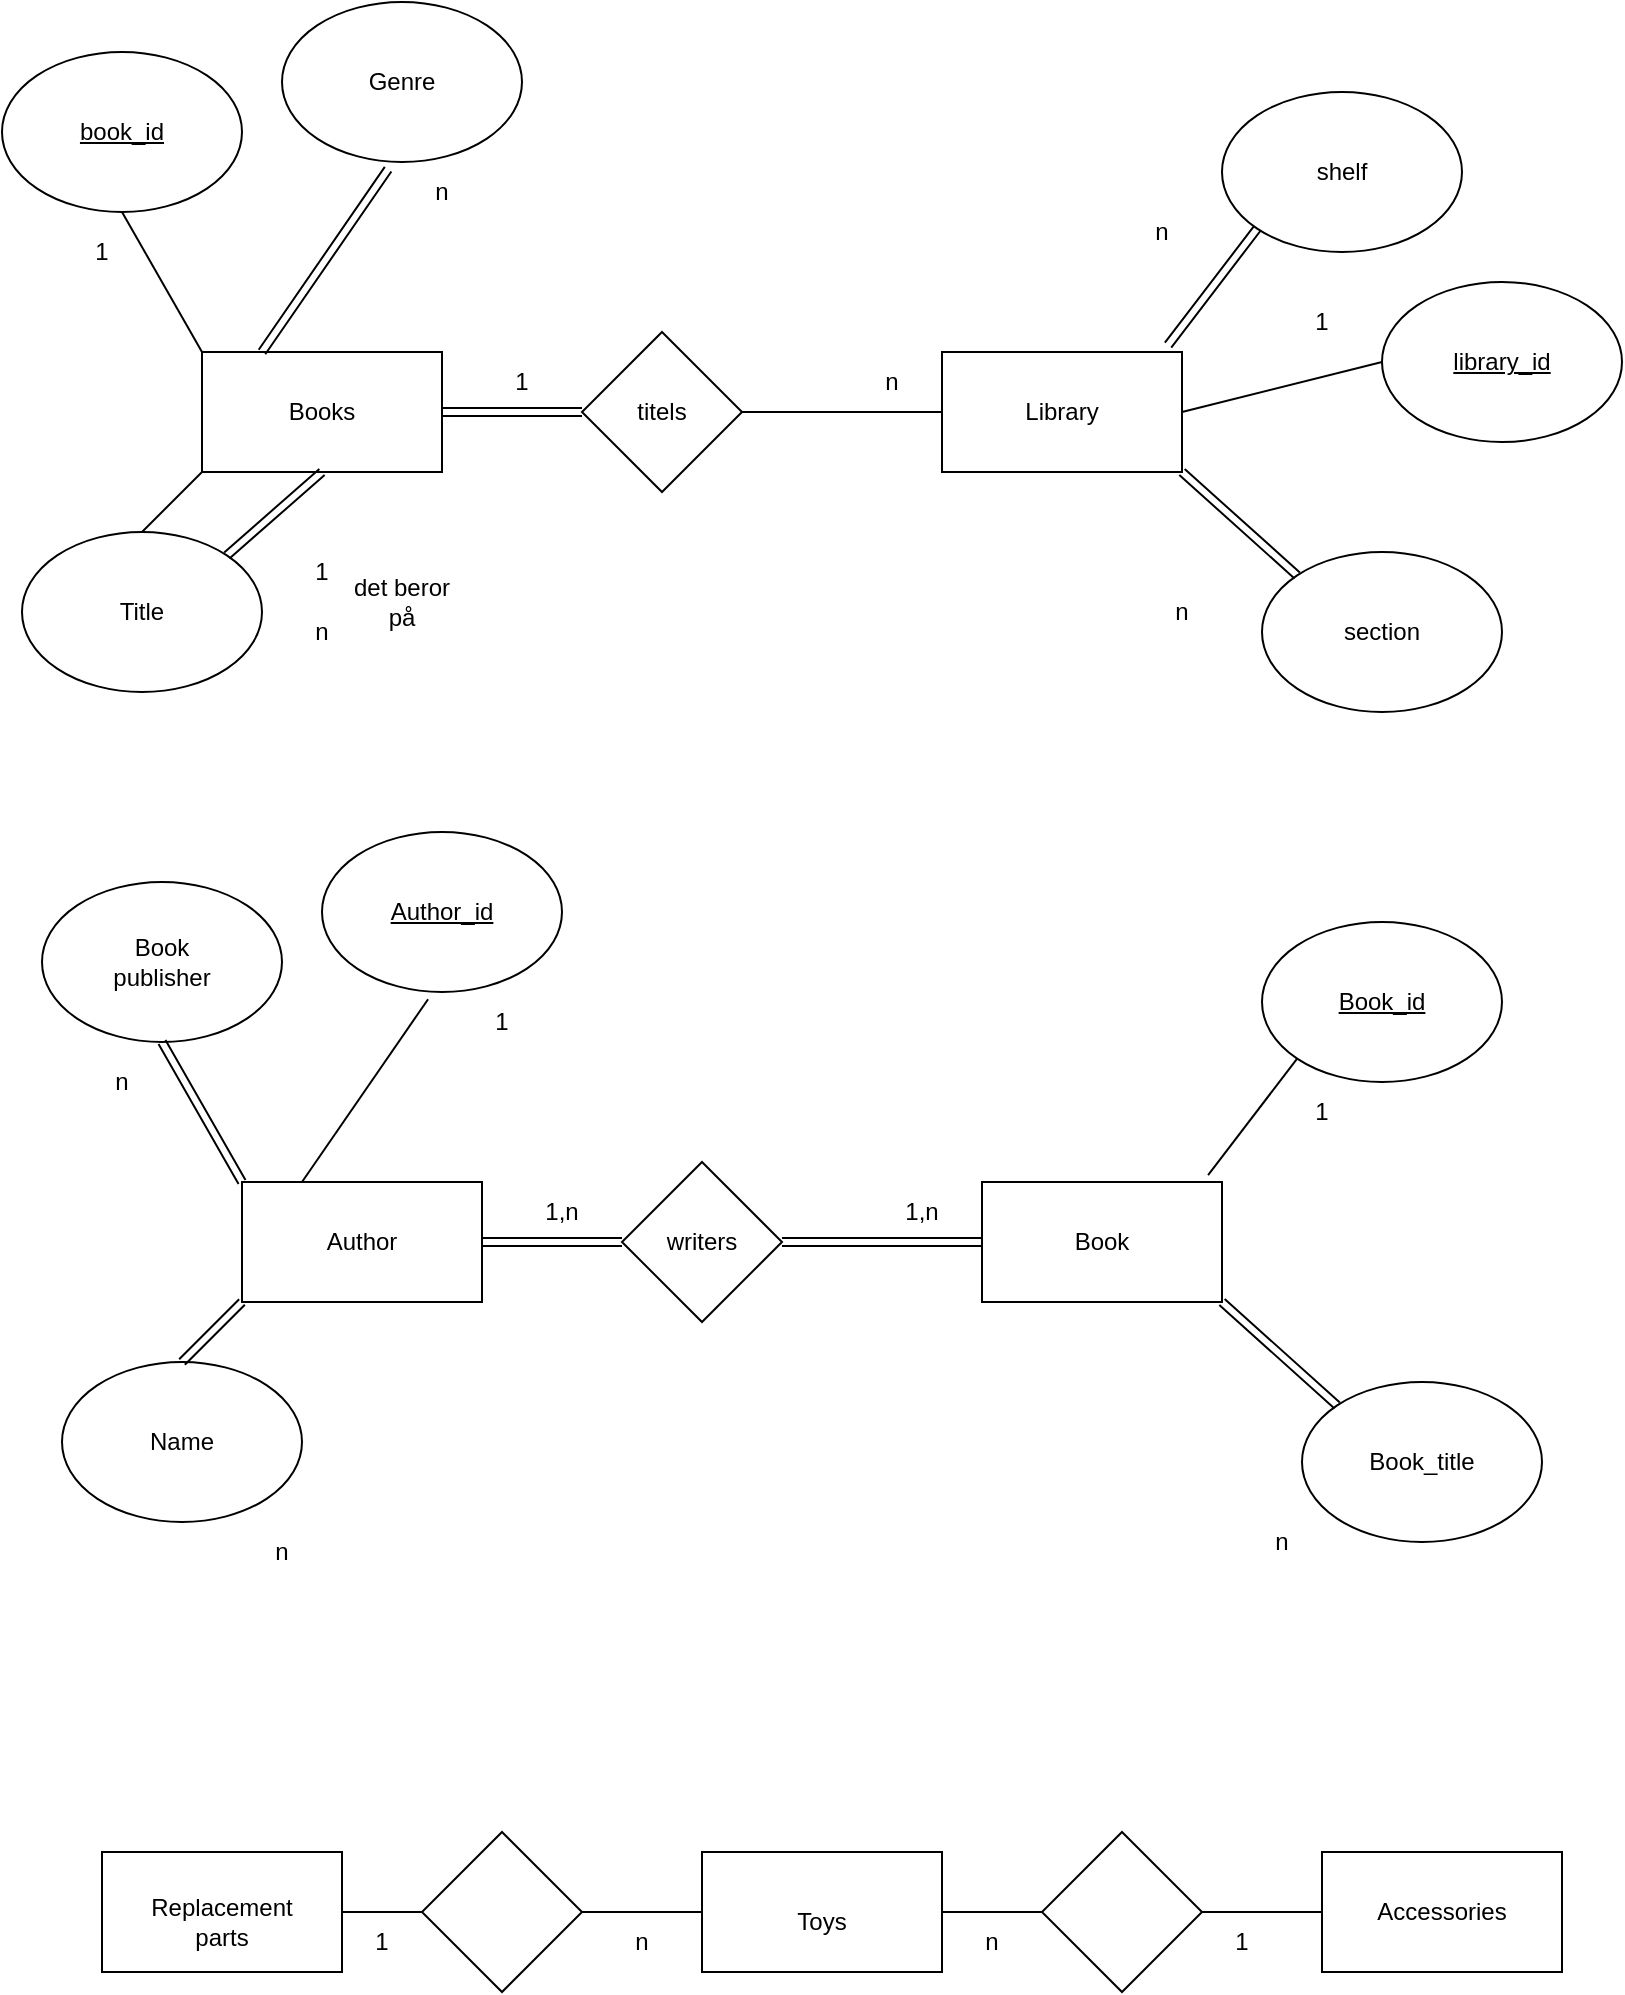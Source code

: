 <mxfile version="20.0.1" type="github">
  <diagram id="R2lEEEUBdFMjLlhIrx00" name="Library">
    <mxGraphModel dx="1422" dy="786" grid="1" gridSize="10" guides="1" tooltips="1" connect="1" arrows="1" fold="1" page="1" pageScale="1" pageWidth="850" pageHeight="1100" background="none" math="0" shadow="0" extFonts="Permanent Marker^https://fonts.googleapis.com/css?family=Permanent+Marker">
      <root>
        <mxCell id="0" />
        <mxCell id="1" parent="0" />
        <mxCell id="OLH-k9BKUcMs2YQBaSAl-3" value="" style="rhombus;whiteSpace=wrap;html=1;" parent="1" vertex="1">
          <mxGeometry x="300" y="210" width="80" height="80" as="geometry" />
        </mxCell>
        <mxCell id="OLH-k9BKUcMs2YQBaSAl-4" value="" style="ellipse;whiteSpace=wrap;html=1;" parent="1" vertex="1">
          <mxGeometry x="10" y="70" width="120" height="80" as="geometry" />
        </mxCell>
        <mxCell id="OLH-k9BKUcMs2YQBaSAl-5" value="" style="endArrow=none;html=1;rounded=0;exitX=0;exitY=0.5;exitDx=0;exitDy=0;entryX=1;entryY=0.5;entryDx=0;entryDy=0;shape=link;" parent="1" source="OLH-k9BKUcMs2YQBaSAl-3" target="OLH-k9BKUcMs2YQBaSAl-7" edge="1">
          <mxGeometry width="50" height="50" relative="1" as="geometry">
            <mxPoint x="260" y="340" as="sourcePoint" />
            <mxPoint x="240" y="250" as="targetPoint" />
          </mxGeometry>
        </mxCell>
        <mxCell id="OLH-k9BKUcMs2YQBaSAl-6" value="" style="endArrow=none;html=1;rounded=0;entryX=1;entryY=0.5;entryDx=0;entryDy=0;exitX=0;exitY=0.5;exitDx=0;exitDy=0;" parent="1" source="OLH-k9BKUcMs2YQBaSAl-8" target="OLH-k9BKUcMs2YQBaSAl-3" edge="1">
          <mxGeometry width="50" height="50" relative="1" as="geometry">
            <mxPoint x="520" y="240" as="sourcePoint" />
            <mxPoint x="370" y="290" as="targetPoint" />
          </mxGeometry>
        </mxCell>
        <mxCell id="OLH-k9BKUcMs2YQBaSAl-7" value="" style="rounded=0;whiteSpace=wrap;html=1;" parent="1" vertex="1">
          <mxGeometry x="110" y="220" width="120" height="60" as="geometry" />
        </mxCell>
        <mxCell id="OLH-k9BKUcMs2YQBaSAl-9" value="" style="ellipse;whiteSpace=wrap;html=1;" parent="1" vertex="1">
          <mxGeometry x="620" y="90" width="120" height="80" as="geometry" />
        </mxCell>
        <mxCell id="OLH-k9BKUcMs2YQBaSAl-11" value="" style="endArrow=none;html=1;rounded=0;exitX=0;exitY=0;exitDx=0;exitDy=0;entryX=0.5;entryY=1;entryDx=0;entryDy=0;" parent="1" source="OLH-k9BKUcMs2YQBaSAl-7" target="OLH-k9BKUcMs2YQBaSAl-4" edge="1">
          <mxGeometry width="50" height="50" relative="1" as="geometry">
            <mxPoint x="70" y="150" as="sourcePoint" />
            <mxPoint x="70" y="160" as="targetPoint" />
          </mxGeometry>
        </mxCell>
        <mxCell id="OLH-k9BKUcMs2YQBaSAl-12" value="" style="ellipse;whiteSpace=wrap;html=1;" parent="1" vertex="1">
          <mxGeometry x="20" y="310" width="120" height="80" as="geometry" />
        </mxCell>
        <mxCell id="OLH-k9BKUcMs2YQBaSAl-15" value="" style="endArrow=none;html=1;rounded=0;entryX=0;entryY=1;entryDx=0;entryDy=0;exitX=0.5;exitY=0;exitDx=0;exitDy=0;" parent="1" source="OLH-k9BKUcMs2YQBaSAl-12" target="OLH-k9BKUcMs2YQBaSAl-7" edge="1">
          <mxGeometry width="50" height="50" relative="1" as="geometry">
            <mxPoint x="270" y="420" as="sourcePoint" />
            <mxPoint x="320" y="370" as="targetPoint" />
          </mxGeometry>
        </mxCell>
        <mxCell id="OLH-k9BKUcMs2YQBaSAl-8" value="" style="rounded=0;whiteSpace=wrap;html=1;" parent="1" vertex="1">
          <mxGeometry x="480" y="220" width="120" height="60" as="geometry" />
        </mxCell>
        <mxCell id="OLH-k9BKUcMs2YQBaSAl-17" value="" style="endArrow=none;html=1;rounded=0;exitX=0.942;exitY=-0.057;exitDx=0;exitDy=0;exitPerimeter=0;entryX=0;entryY=1;entryDx=0;entryDy=0;shape=link;" parent="1" source="OLH-k9BKUcMs2YQBaSAl-8" target="OLH-k9BKUcMs2YQBaSAl-9" edge="1">
          <mxGeometry width="50" height="50" relative="1" as="geometry">
            <mxPoint x="510" y="160" as="sourcePoint" />
            <mxPoint x="560" y="110" as="targetPoint" />
          </mxGeometry>
        </mxCell>
        <mxCell id="OLH-k9BKUcMs2YQBaSAl-18" value="" style="ellipse;whiteSpace=wrap;html=1;" parent="1" vertex="1">
          <mxGeometry x="640" y="320" width="120" height="80" as="geometry" />
        </mxCell>
        <mxCell id="OLH-k9BKUcMs2YQBaSAl-19" value="" style="endArrow=none;html=1;rounded=0;entryX=1;entryY=1;entryDx=0;entryDy=0;exitX=0;exitY=0;exitDx=0;exitDy=0;shape=link;" parent="1" source="OLH-k9BKUcMs2YQBaSAl-18" target="OLH-k9BKUcMs2YQBaSAl-8" edge="1">
          <mxGeometry width="50" height="50" relative="1" as="geometry">
            <mxPoint x="530" y="380" as="sourcePoint" />
            <mxPoint x="580" y="330" as="targetPoint" />
          </mxGeometry>
        </mxCell>
        <mxCell id="OLH-k9BKUcMs2YQBaSAl-20" value="Library" style="text;html=1;strokeColor=none;fillColor=none;align=center;verticalAlign=middle;whiteSpace=wrap;rounded=0;" parent="1" vertex="1">
          <mxGeometry x="510" y="235" width="60" height="30" as="geometry" />
        </mxCell>
        <mxCell id="OLH-k9BKUcMs2YQBaSAl-21" value="&lt;u&gt;book_id&lt;/u&gt;" style="text;html=1;strokeColor=none;fillColor=none;align=center;verticalAlign=middle;whiteSpace=wrap;rounded=0;" parent="1" vertex="1">
          <mxGeometry x="40" y="95" width="60" height="30" as="geometry" />
        </mxCell>
        <mxCell id="OLH-k9BKUcMs2YQBaSAl-22" value="shelf" style="text;html=1;strokeColor=none;fillColor=none;align=center;verticalAlign=middle;whiteSpace=wrap;rounded=0;" parent="1" vertex="1">
          <mxGeometry x="650" y="115" width="60" height="30" as="geometry" />
        </mxCell>
        <mxCell id="OLH-k9BKUcMs2YQBaSAl-23" value="Title" style="text;html=1;strokeColor=none;fillColor=none;align=center;verticalAlign=middle;whiteSpace=wrap;rounded=0;" parent="1" vertex="1">
          <mxGeometry x="50" y="335" width="60" height="30" as="geometry" />
        </mxCell>
        <mxCell id="OLH-k9BKUcMs2YQBaSAl-24" value="Books" style="text;html=1;strokeColor=none;fillColor=none;align=center;verticalAlign=middle;whiteSpace=wrap;rounded=0;" parent="1" vertex="1">
          <mxGeometry x="140" y="235" width="60" height="30" as="geometry" />
        </mxCell>
        <mxCell id="OLH-k9BKUcMs2YQBaSAl-25" value="titels" style="text;html=1;strokeColor=none;fillColor=none;align=center;verticalAlign=middle;whiteSpace=wrap;rounded=0;" parent="1" vertex="1">
          <mxGeometry x="310" y="235" width="60" height="30" as="geometry" />
        </mxCell>
        <mxCell id="OLH-k9BKUcMs2YQBaSAl-26" value="section" style="text;html=1;strokeColor=none;fillColor=none;align=center;verticalAlign=middle;whiteSpace=wrap;rounded=0;" parent="1" vertex="1">
          <mxGeometry x="670" y="345" width="60" height="30" as="geometry" />
        </mxCell>
        <mxCell id="OLH-k9BKUcMs2YQBaSAl-27" value="" style="ellipse;whiteSpace=wrap;html=1;" parent="1" vertex="1">
          <mxGeometry x="150" y="45" width="120" height="80" as="geometry" />
        </mxCell>
        <mxCell id="OLH-k9BKUcMs2YQBaSAl-28" value="Genre" style="text;html=1;strokeColor=none;fillColor=none;align=center;verticalAlign=middle;whiteSpace=wrap;rounded=0;" parent="1" vertex="1">
          <mxGeometry x="180" y="70" width="60" height="30" as="geometry" />
        </mxCell>
        <mxCell id="OLH-k9BKUcMs2YQBaSAl-31" value="" style="endArrow=none;html=1;rounded=0;entryX=0.442;entryY=1.045;entryDx=0;entryDy=0;entryPerimeter=0;exitX=0.25;exitY=0;exitDx=0;exitDy=0;shape=link;" parent="1" source="OLH-k9BKUcMs2YQBaSAl-7" target="OLH-k9BKUcMs2YQBaSAl-27" edge="1">
          <mxGeometry width="50" height="50" relative="1" as="geometry">
            <mxPoint x="190" y="190" as="sourcePoint" />
            <mxPoint x="240" y="140" as="targetPoint" />
          </mxGeometry>
        </mxCell>
        <mxCell id="OLH-k9BKUcMs2YQBaSAl-32" value="" style="rhombus;whiteSpace=wrap;html=1;" parent="1" vertex="1">
          <mxGeometry x="320" y="625" width="80" height="80" as="geometry" />
        </mxCell>
        <mxCell id="OLH-k9BKUcMs2YQBaSAl-33" value="" style="ellipse;whiteSpace=wrap;html=1;" parent="1" vertex="1">
          <mxGeometry x="30" y="485" width="120" height="80" as="geometry" />
        </mxCell>
        <mxCell id="OLH-k9BKUcMs2YQBaSAl-34" value="" style="endArrow=none;html=1;rounded=0;exitX=0;exitY=0.5;exitDx=0;exitDy=0;entryX=1;entryY=0.5;entryDx=0;entryDy=0;shape=link;" parent="1" source="OLH-k9BKUcMs2YQBaSAl-32" target="OLH-k9BKUcMs2YQBaSAl-36" edge="1">
          <mxGeometry width="50" height="50" relative="1" as="geometry">
            <mxPoint x="280" y="755" as="sourcePoint" />
            <mxPoint x="260" y="665" as="targetPoint" />
          </mxGeometry>
        </mxCell>
        <mxCell id="OLH-k9BKUcMs2YQBaSAl-35" value="" style="endArrow=none;html=1;rounded=0;entryX=1;entryY=0.5;entryDx=0;entryDy=0;exitX=0;exitY=0.5;exitDx=0;exitDy=0;shape=link;" parent="1" source="OLH-k9BKUcMs2YQBaSAl-41" target="OLH-k9BKUcMs2YQBaSAl-32" edge="1">
          <mxGeometry width="50" height="50" relative="1" as="geometry">
            <mxPoint x="540" y="655" as="sourcePoint" />
            <mxPoint x="390" y="705" as="targetPoint" />
          </mxGeometry>
        </mxCell>
        <mxCell id="OLH-k9BKUcMs2YQBaSAl-36" value="" style="rounded=0;whiteSpace=wrap;html=1;" parent="1" vertex="1">
          <mxGeometry x="130" y="635" width="120" height="60" as="geometry" />
        </mxCell>
        <mxCell id="OLH-k9BKUcMs2YQBaSAl-37" value="" style="ellipse;whiteSpace=wrap;html=1;" parent="1" vertex="1">
          <mxGeometry x="640" y="505" width="120" height="80" as="geometry" />
        </mxCell>
        <mxCell id="OLH-k9BKUcMs2YQBaSAl-38" value="" style="endArrow=none;html=1;rounded=0;exitX=0;exitY=0;exitDx=0;exitDy=0;entryX=0.5;entryY=1;entryDx=0;entryDy=0;shape=link;" parent="1" source="OLH-k9BKUcMs2YQBaSAl-36" target="OLH-k9BKUcMs2YQBaSAl-33" edge="1">
          <mxGeometry width="50" height="50" relative="1" as="geometry">
            <mxPoint x="90" y="565" as="sourcePoint" />
            <mxPoint x="90" y="575" as="targetPoint" />
          </mxGeometry>
        </mxCell>
        <mxCell id="OLH-k9BKUcMs2YQBaSAl-39" value="" style="ellipse;whiteSpace=wrap;html=1;" parent="1" vertex="1">
          <mxGeometry x="40" y="725" width="120" height="80" as="geometry" />
        </mxCell>
        <mxCell id="OLH-k9BKUcMs2YQBaSAl-40" value="" style="endArrow=none;html=1;rounded=0;entryX=0;entryY=1;entryDx=0;entryDy=0;exitX=0.5;exitY=0;exitDx=0;exitDy=0;shape=link;" parent="1" source="OLH-k9BKUcMs2YQBaSAl-39" target="OLH-k9BKUcMs2YQBaSAl-36" edge="1">
          <mxGeometry width="50" height="50" relative="1" as="geometry">
            <mxPoint x="290" y="835" as="sourcePoint" />
            <mxPoint x="340" y="785" as="targetPoint" />
          </mxGeometry>
        </mxCell>
        <mxCell id="OLH-k9BKUcMs2YQBaSAl-41" value="" style="rounded=0;whiteSpace=wrap;html=1;" parent="1" vertex="1">
          <mxGeometry x="500" y="635" width="120" height="60" as="geometry" />
        </mxCell>
        <mxCell id="OLH-k9BKUcMs2YQBaSAl-42" value="" style="endArrow=none;html=1;rounded=0;exitX=0.942;exitY=-0.057;exitDx=0;exitDy=0;exitPerimeter=0;entryX=0;entryY=1;entryDx=0;entryDy=0;" parent="1" source="OLH-k9BKUcMs2YQBaSAl-41" target="OLH-k9BKUcMs2YQBaSAl-37" edge="1">
          <mxGeometry width="50" height="50" relative="1" as="geometry">
            <mxPoint x="530" y="575" as="sourcePoint" />
            <mxPoint x="580" y="525" as="targetPoint" />
          </mxGeometry>
        </mxCell>
        <mxCell id="OLH-k9BKUcMs2YQBaSAl-43" value="" style="ellipse;whiteSpace=wrap;html=1;" parent="1" vertex="1">
          <mxGeometry x="660" y="735" width="120" height="80" as="geometry" />
        </mxCell>
        <mxCell id="OLH-k9BKUcMs2YQBaSAl-44" value="" style="endArrow=none;html=1;rounded=0;entryX=1;entryY=1;entryDx=0;entryDy=0;exitX=0;exitY=0;exitDx=0;exitDy=0;shape=link;" parent="1" source="OLH-k9BKUcMs2YQBaSAl-43" target="OLH-k9BKUcMs2YQBaSAl-41" edge="1">
          <mxGeometry width="50" height="50" relative="1" as="geometry">
            <mxPoint x="550" y="795" as="sourcePoint" />
            <mxPoint x="600" y="745" as="targetPoint" />
          </mxGeometry>
        </mxCell>
        <mxCell id="OLH-k9BKUcMs2YQBaSAl-45" value="Book" style="text;html=1;strokeColor=none;fillColor=none;align=center;verticalAlign=middle;whiteSpace=wrap;rounded=0;" parent="1" vertex="1">
          <mxGeometry x="530" y="650" width="60" height="30" as="geometry" />
        </mxCell>
        <mxCell id="OLH-k9BKUcMs2YQBaSAl-46" value="Book publisher" style="text;html=1;strokeColor=none;fillColor=none;align=center;verticalAlign=middle;whiteSpace=wrap;rounded=0;" parent="1" vertex="1">
          <mxGeometry x="60" y="510" width="60" height="30" as="geometry" />
        </mxCell>
        <mxCell id="OLH-k9BKUcMs2YQBaSAl-47" value="&lt;u&gt;Book_id&lt;/u&gt;" style="text;html=1;strokeColor=none;fillColor=none;align=center;verticalAlign=middle;whiteSpace=wrap;rounded=0;" parent="1" vertex="1">
          <mxGeometry x="670" y="530" width="60" height="30" as="geometry" />
        </mxCell>
        <mxCell id="OLH-k9BKUcMs2YQBaSAl-48" value="Name" style="text;html=1;strokeColor=none;fillColor=none;align=center;verticalAlign=middle;whiteSpace=wrap;rounded=0;" parent="1" vertex="1">
          <mxGeometry x="70" y="750" width="60" height="30" as="geometry" />
        </mxCell>
        <mxCell id="OLH-k9BKUcMs2YQBaSAl-49" value="Author" style="text;html=1;strokeColor=none;fillColor=none;align=center;verticalAlign=middle;whiteSpace=wrap;rounded=0;" parent="1" vertex="1">
          <mxGeometry x="160" y="650" width="60" height="30" as="geometry" />
        </mxCell>
        <mxCell id="OLH-k9BKUcMs2YQBaSAl-50" value="writers" style="text;html=1;strokeColor=none;fillColor=none;align=center;verticalAlign=middle;whiteSpace=wrap;rounded=0;" parent="1" vertex="1">
          <mxGeometry x="330" y="650" width="60" height="30" as="geometry" />
        </mxCell>
        <mxCell id="OLH-k9BKUcMs2YQBaSAl-51" value="Book_title" style="text;html=1;strokeColor=none;fillColor=none;align=center;verticalAlign=middle;whiteSpace=wrap;rounded=0;" parent="1" vertex="1">
          <mxGeometry x="690" y="760" width="60" height="30" as="geometry" />
        </mxCell>
        <mxCell id="OLH-k9BKUcMs2YQBaSAl-52" value="" style="ellipse;whiteSpace=wrap;html=1;gradientColor=none;" parent="1" vertex="1">
          <mxGeometry x="170" y="460" width="120" height="80" as="geometry" />
        </mxCell>
        <mxCell id="OLH-k9BKUcMs2YQBaSAl-53" value="&lt;u&gt;Author_id&lt;/u&gt;" style="text;html=1;strokeColor=none;fillColor=none;align=center;verticalAlign=middle;whiteSpace=wrap;rounded=0;" parent="1" vertex="1">
          <mxGeometry x="200" y="485" width="60" height="30" as="geometry" />
        </mxCell>
        <mxCell id="OLH-k9BKUcMs2YQBaSAl-54" value="" style="endArrow=none;html=1;rounded=0;entryX=0.442;entryY=1.045;entryDx=0;entryDy=0;entryPerimeter=0;exitX=0.25;exitY=0;exitDx=0;exitDy=0;" parent="1" source="OLH-k9BKUcMs2YQBaSAl-36" target="OLH-k9BKUcMs2YQBaSAl-52" edge="1">
          <mxGeometry width="50" height="50" relative="1" as="geometry">
            <mxPoint x="210" y="605" as="sourcePoint" />
            <mxPoint x="260" y="555" as="targetPoint" />
          </mxGeometry>
        </mxCell>
        <mxCell id="OLH-k9BKUcMs2YQBaSAl-55" value="" style="ellipse;whiteSpace=wrap;html=1;" parent="1" vertex="1">
          <mxGeometry x="700" y="185" width="120" height="80" as="geometry" />
        </mxCell>
        <mxCell id="OLH-k9BKUcMs2YQBaSAl-56" value="" style="endArrow=none;html=1;rounded=0;entryX=0;entryY=0.5;entryDx=0;entryDy=0;exitX=1;exitY=0.5;exitDx=0;exitDy=0;" parent="1" source="OLH-k9BKUcMs2YQBaSAl-8" target="OLH-k9BKUcMs2YQBaSAl-55" edge="1">
          <mxGeometry width="50" height="50" relative="1" as="geometry">
            <mxPoint x="510" y="340" as="sourcePoint" />
            <mxPoint x="560" y="290" as="targetPoint" />
          </mxGeometry>
        </mxCell>
        <mxCell id="OLH-k9BKUcMs2YQBaSAl-57" value="&lt;u&gt;library_id&lt;/u&gt;" style="text;html=1;strokeColor=none;fillColor=none;align=center;verticalAlign=middle;whiteSpace=wrap;rounded=0;" parent="1" vertex="1">
          <mxGeometry x="730" y="210" width="60" height="30" as="geometry" />
        </mxCell>
        <mxCell id="OLH-k9BKUcMs2YQBaSAl-60" value="n" style="text;html=1;strokeColor=none;fillColor=none;align=center;verticalAlign=middle;whiteSpace=wrap;rounded=0;" parent="1" vertex="1">
          <mxGeometry x="425" y="220" width="60" height="30" as="geometry" />
        </mxCell>
        <mxCell id="OLH-k9BKUcMs2YQBaSAl-61" value="1" style="text;html=1;strokeColor=none;fillColor=none;align=center;verticalAlign=middle;whiteSpace=wrap;rounded=0;" parent="1" vertex="1">
          <mxGeometry x="240" y="220" width="60" height="30" as="geometry" />
        </mxCell>
        <mxCell id="OLH-k9BKUcMs2YQBaSAl-62" value="1,n" style="text;html=1;strokeColor=none;fillColor=none;align=center;verticalAlign=middle;whiteSpace=wrap;rounded=0;" parent="1" vertex="1">
          <mxGeometry x="260" y="635" width="60" height="30" as="geometry" />
        </mxCell>
        <mxCell id="OLH-k9BKUcMs2YQBaSAl-63" value="1,n" style="text;html=1;strokeColor=none;fillColor=none;align=center;verticalAlign=middle;whiteSpace=wrap;rounded=0;" parent="1" vertex="1">
          <mxGeometry x="440" y="635" width="60" height="30" as="geometry" />
        </mxCell>
        <mxCell id="OLH-k9BKUcMs2YQBaSAl-64" value="n" style="text;html=1;strokeColor=none;fillColor=none;align=center;verticalAlign=middle;whiteSpace=wrap;rounded=0;" parent="1" vertex="1">
          <mxGeometry x="560" y="145" width="60" height="30" as="geometry" />
        </mxCell>
        <mxCell id="OLH-k9BKUcMs2YQBaSAl-65" value="n" style="text;html=1;strokeColor=none;fillColor=none;align=center;verticalAlign=middle;whiteSpace=wrap;rounded=0;" parent="1" vertex="1">
          <mxGeometry x="570" y="335" width="60" height="30" as="geometry" />
        </mxCell>
        <mxCell id="OLH-k9BKUcMs2YQBaSAl-66" value="1" style="text;html=1;strokeColor=none;fillColor=none;align=center;verticalAlign=middle;whiteSpace=wrap;rounded=0;" parent="1" vertex="1">
          <mxGeometry x="640" y="190" width="60" height="30" as="geometry" />
        </mxCell>
        <mxCell id="OLH-k9BKUcMs2YQBaSAl-67" value="1" style="text;html=1;strokeColor=none;fillColor=none;align=center;verticalAlign=middle;whiteSpace=wrap;rounded=0;" parent="1" vertex="1">
          <mxGeometry x="30" y="155" width="60" height="30" as="geometry" />
        </mxCell>
        <mxCell id="OLH-k9BKUcMs2YQBaSAl-68" value="n" style="text;html=1;strokeColor=none;fillColor=none;align=center;verticalAlign=middle;whiteSpace=wrap;rounded=0;" parent="1" vertex="1">
          <mxGeometry x="200" y="125" width="60" height="30" as="geometry" />
        </mxCell>
        <mxCell id="OLH-k9BKUcMs2YQBaSAl-69" value="n" style="text;html=1;strokeColor=none;fillColor=none;align=center;verticalAlign=middle;whiteSpace=wrap;rounded=0;" parent="1" vertex="1">
          <mxGeometry x="140" y="345" width="60" height="30" as="geometry" />
        </mxCell>
        <mxCell id="OLH-k9BKUcMs2YQBaSAl-70" value="1" style="text;html=1;strokeColor=none;fillColor=none;align=center;verticalAlign=middle;whiteSpace=wrap;rounded=0;" parent="1" vertex="1">
          <mxGeometry x="140" y="315" width="60" height="30" as="geometry" />
        </mxCell>
        <mxCell id="OLH-k9BKUcMs2YQBaSAl-71" value="det beror på" style="text;html=1;strokeColor=none;fillColor=none;align=center;verticalAlign=middle;whiteSpace=wrap;rounded=0;" parent="1" vertex="1">
          <mxGeometry x="180" y="330" width="60" height="30" as="geometry" />
        </mxCell>
        <mxCell id="OLH-k9BKUcMs2YQBaSAl-72" value="n" style="text;html=1;strokeColor=none;fillColor=none;align=center;verticalAlign=middle;whiteSpace=wrap;rounded=0;" parent="1" vertex="1">
          <mxGeometry x="120" y="805" width="60" height="30" as="geometry" />
        </mxCell>
        <mxCell id="OLH-k9BKUcMs2YQBaSAl-73" value="n" style="text;html=1;strokeColor=none;fillColor=none;align=center;verticalAlign=middle;whiteSpace=wrap;rounded=0;" parent="1" vertex="1">
          <mxGeometry x="40" y="570" width="60" height="30" as="geometry" />
        </mxCell>
        <mxCell id="OLH-k9BKUcMs2YQBaSAl-74" value="n" style="text;html=1;strokeColor=none;fillColor=none;align=center;verticalAlign=middle;whiteSpace=wrap;rounded=0;" parent="1" vertex="1">
          <mxGeometry x="620" y="800" width="60" height="30" as="geometry" />
        </mxCell>
        <mxCell id="OLH-k9BKUcMs2YQBaSAl-75" value="1" style="text;html=1;strokeColor=none;fillColor=none;align=center;verticalAlign=middle;whiteSpace=wrap;rounded=0;" parent="1" vertex="1">
          <mxGeometry x="230" y="540" width="60" height="30" as="geometry" />
        </mxCell>
        <mxCell id="OLH-k9BKUcMs2YQBaSAl-76" value="1" style="text;html=1;strokeColor=none;fillColor=none;align=center;verticalAlign=middle;whiteSpace=wrap;rounded=0;" parent="1" vertex="1">
          <mxGeometry x="640" y="585" width="60" height="30" as="geometry" />
        </mxCell>
        <mxCell id="OLH-k9BKUcMs2YQBaSAl-78" value="" style="endArrow=none;html=1;rounded=0;entryX=0.5;entryY=1;entryDx=0;entryDy=0;exitX=1;exitY=0;exitDx=0;exitDy=0;shape=link;" parent="1" source="OLH-k9BKUcMs2YQBaSAl-12" target="OLH-k9BKUcMs2YQBaSAl-7" edge="1">
          <mxGeometry width="50" height="50" relative="1" as="geometry">
            <mxPoint x="90" y="320" as="sourcePoint" />
            <mxPoint x="120" y="290" as="targetPoint" />
          </mxGeometry>
        </mxCell>
        <mxCell id="JYJzfjk0A2J-A275ypP_-1" value="" style="rhombus;whiteSpace=wrap;html=1;" parent="1" vertex="1">
          <mxGeometry x="220" y="960" width="80" height="80" as="geometry" />
        </mxCell>
        <mxCell id="JYJzfjk0A2J-A275ypP_-5" value="" style="rounded=0;whiteSpace=wrap;html=1;" parent="1" vertex="1">
          <mxGeometry x="60" y="970" width="120" height="60" as="geometry" />
        </mxCell>
        <mxCell id="JYJzfjk0A2J-A275ypP_-10" value="" style="rounded=0;whiteSpace=wrap;html=1;" parent="1" vertex="1">
          <mxGeometry x="670" y="970" width="120" height="60" as="geometry" />
        </mxCell>
        <mxCell id="JYJzfjk0A2J-A275ypP_-31" value="" style="rounded=0;whiteSpace=wrap;html=1;" parent="1" vertex="1">
          <mxGeometry x="360" y="970" width="120" height="60" as="geometry" />
        </mxCell>
        <mxCell id="JYJzfjk0A2J-A275ypP_-33" value="" style="rhombus;whiteSpace=wrap;html=1;" parent="1" vertex="1">
          <mxGeometry x="530" y="960" width="80" height="80" as="geometry" />
        </mxCell>
        <mxCell id="JYJzfjk0A2J-A275ypP_-35" value="Toys" style="text;html=1;strokeColor=none;fillColor=none;align=center;verticalAlign=middle;whiteSpace=wrap;rounded=0;" parent="1" vertex="1">
          <mxGeometry x="390" y="990" width="60" height="30" as="geometry" />
        </mxCell>
        <mxCell id="JYJzfjk0A2J-A275ypP_-37" value="Replacement parts" style="text;html=1;strokeColor=none;fillColor=none;align=center;verticalAlign=middle;whiteSpace=wrap;rounded=0;" parent="1" vertex="1">
          <mxGeometry x="90" y="990" width="60" height="30" as="geometry" />
        </mxCell>
        <mxCell id="JYJzfjk0A2J-A275ypP_-38" value="Accessories" style="text;html=1;strokeColor=none;fillColor=none;align=center;verticalAlign=middle;whiteSpace=wrap;rounded=0;" parent="1" vertex="1">
          <mxGeometry x="700" y="985" width="60" height="30" as="geometry" />
        </mxCell>
        <mxCell id="JYJzfjk0A2J-A275ypP_-40" value="" style="endArrow=none;html=1;rounded=0;entryX=0;entryY=0.5;entryDx=0;entryDy=0;exitX=1;exitY=0.5;exitDx=0;exitDy=0;" parent="1" source="JYJzfjk0A2J-A275ypP_-5" target="JYJzfjk0A2J-A275ypP_-1" edge="1">
          <mxGeometry width="50" height="50" relative="1" as="geometry">
            <mxPoint x="180" y="940" as="sourcePoint" />
            <mxPoint x="240" y="945" as="targetPoint" />
          </mxGeometry>
        </mxCell>
        <mxCell id="JYJzfjk0A2J-A275ypP_-41" value="" style="endArrow=none;html=1;rounded=0;exitX=1;exitY=0.5;exitDx=0;exitDy=0;entryX=0;entryY=0.5;entryDx=0;entryDy=0;" parent="1" source="JYJzfjk0A2J-A275ypP_-31" target="JYJzfjk0A2J-A275ypP_-33" edge="1">
          <mxGeometry width="50" height="50" relative="1" as="geometry">
            <mxPoint x="482.73" y="938.3" as="sourcePoint" />
            <mxPoint x="527.264" y="880.004" as="targetPoint" />
          </mxGeometry>
        </mxCell>
        <mxCell id="JYJzfjk0A2J-A275ypP_-43" value="n" style="text;html=1;strokeColor=none;fillColor=none;align=center;verticalAlign=middle;whiteSpace=wrap;rounded=0;" parent="1" vertex="1">
          <mxGeometry x="475" y="1000" width="60" height="30" as="geometry" />
        </mxCell>
        <mxCell id="JYJzfjk0A2J-A275ypP_-44" value="1" style="text;html=1;strokeColor=none;fillColor=none;align=center;verticalAlign=middle;whiteSpace=wrap;rounded=0;" parent="1" vertex="1">
          <mxGeometry x="600" y="1000" width="60" height="30" as="geometry" />
        </mxCell>
        <mxCell id="JYJzfjk0A2J-A275ypP_-45" value="1" style="text;html=1;strokeColor=none;fillColor=none;align=center;verticalAlign=middle;whiteSpace=wrap;rounded=0;" parent="1" vertex="1">
          <mxGeometry x="170" y="1000" width="60" height="30" as="geometry" />
        </mxCell>
        <mxCell id="JYJzfjk0A2J-A275ypP_-46" value="n" style="text;html=1;strokeColor=none;fillColor=none;align=center;verticalAlign=middle;whiteSpace=wrap;rounded=0;" parent="1" vertex="1">
          <mxGeometry x="300" y="1000" width="60" height="30" as="geometry" />
        </mxCell>
        <mxCell id="JYJzfjk0A2J-A275ypP_-47" value="" style="endArrow=none;html=1;rounded=0;entryX=0;entryY=0.5;entryDx=0;entryDy=0;exitX=1;exitY=0.5;exitDx=0;exitDy=0;" parent="1" source="JYJzfjk0A2J-A275ypP_-1" target="JYJzfjk0A2J-A275ypP_-31" edge="1">
          <mxGeometry width="50" height="50" relative="1" as="geometry">
            <mxPoint x="300" y="930" as="sourcePoint" />
            <mxPoint x="340" y="930" as="targetPoint" />
          </mxGeometry>
        </mxCell>
        <mxCell id="JYJzfjk0A2J-A275ypP_-48" value="" style="endArrow=none;html=1;rounded=0;entryX=0;entryY=0.5;entryDx=0;entryDy=0;exitX=1;exitY=0.5;exitDx=0;exitDy=0;" parent="1" source="JYJzfjk0A2J-A275ypP_-33" target="JYJzfjk0A2J-A275ypP_-10" edge="1">
          <mxGeometry width="50" height="50" relative="1" as="geometry">
            <mxPoint x="600" y="920" as="sourcePoint" />
            <mxPoint x="660" y="920" as="targetPoint" />
          </mxGeometry>
        </mxCell>
      </root>
    </mxGraphModel>
  </diagram>
</mxfile>
